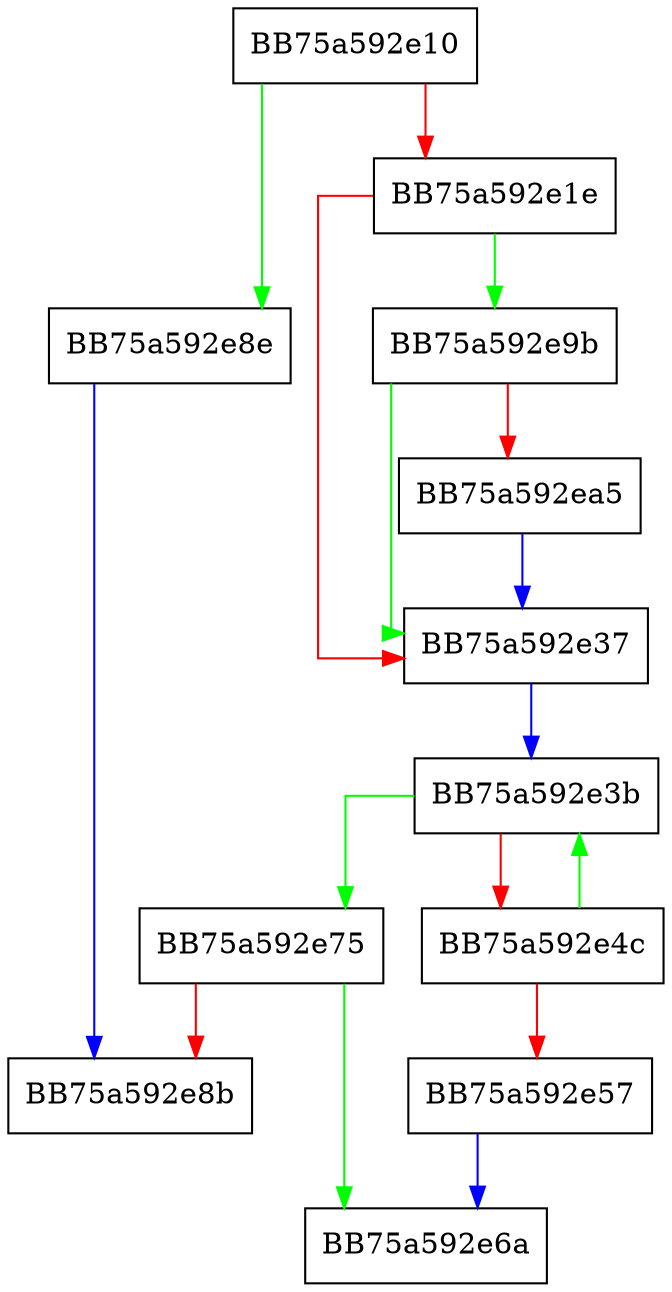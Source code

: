 digraph unwind_greedy_single_repeat {
  node [shape="box"];
  graph [splines=ortho];
  BB75a592e10 -> BB75a592e8e [color="green"];
  BB75a592e10 -> BB75a592e1e [color="red"];
  BB75a592e1e -> BB75a592e9b [color="green"];
  BB75a592e1e -> BB75a592e37 [color="red"];
  BB75a592e37 -> BB75a592e3b [color="blue"];
  BB75a592e3b -> BB75a592e75 [color="green"];
  BB75a592e3b -> BB75a592e4c [color="red"];
  BB75a592e4c -> BB75a592e3b [color="green"];
  BB75a592e4c -> BB75a592e57 [color="red"];
  BB75a592e57 -> BB75a592e6a [color="blue"];
  BB75a592e75 -> BB75a592e6a [color="green"];
  BB75a592e75 -> BB75a592e8b [color="red"];
  BB75a592e8e -> BB75a592e8b [color="blue"];
  BB75a592e9b -> BB75a592e37 [color="green"];
  BB75a592e9b -> BB75a592ea5 [color="red"];
  BB75a592ea5 -> BB75a592e37 [color="blue"];
}